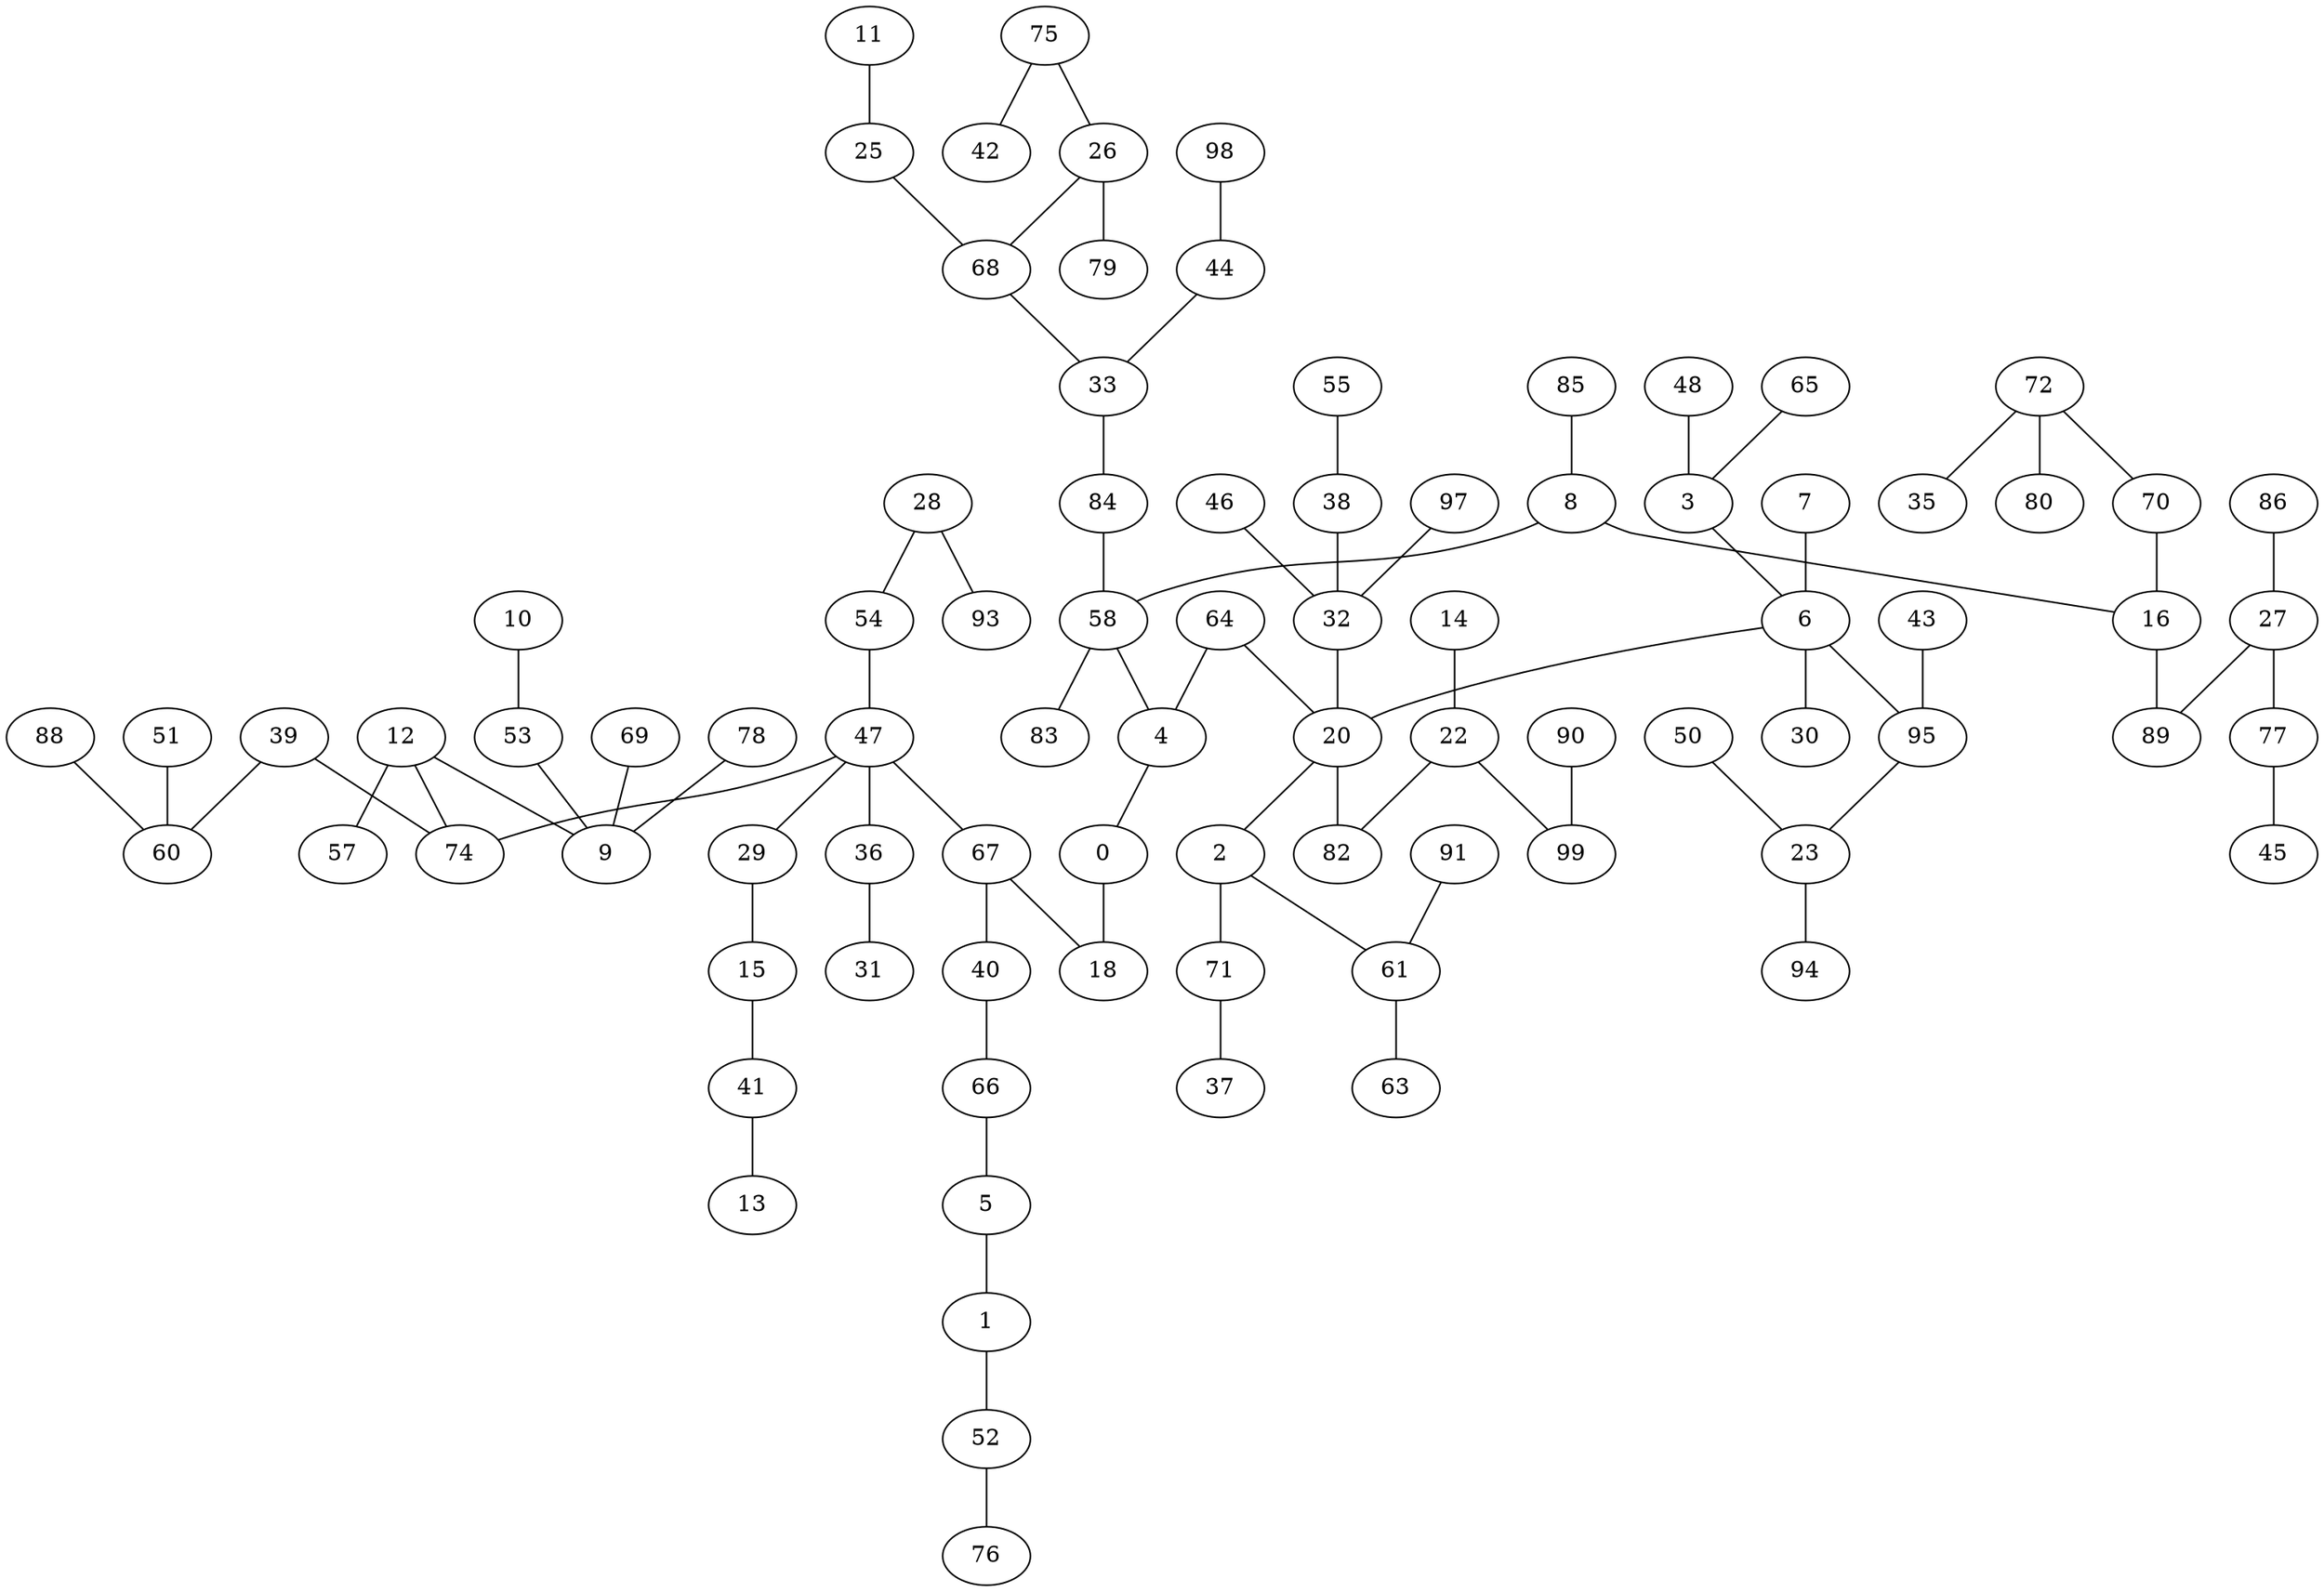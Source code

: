 graph{
4 -- 0;
8 -- 16;
16 -- 89;
70 -- 16;
54 -- 47;
68 -- 33;
47 -- 29;
64 -- 20;
64 -- 4;
36 -- 31;
33 -- 84;
46 -- 32;
0 -- 18;
84 -- 58;
66 -- 5;
47 -- 67;
8 -- 58;
44 -- 33;
67 -- 18;
40 -- 66;
47 -- 74;
58 -- 83;
58 -- 4;
47 -- 36;
85 -- 8;
67 -- 40;
48 -- 3;
2 -- 71;
88 -- 60;
65 -- 3;
39 -- 60;
98 -- 44;
10 -- 53;
41 -- 13;
3 -- 6;
95 -- 23;
69 -- 9;
26 -- 68;
75 -- 26;
28 -- 54;
43 -- 95;
50 -- 23;
1 -- 52;
90 -- 99;
20 -- 2;
6 -- 20;
12 -- 9;
28 -- 93;
53 -- 9;
29 -- 15;
52 -- 76;
11 -- 25;
2 -- 61;
39 -- 74;
22 -- 99;
22 -- 82;
91 -- 61;
20 -- 82;
6 -- 30;
25 -- 68;
51 -- 60;
15 -- 41;
72 -- 35;
5 -- 1;
77 -- 45;
14 -- 22;
55 -- 38;
32 -- 20;
78 -- 9;
12 -- 57;
26 -- 79;
23 -- 94;
72 -- 80;
61 -- 63;
38 -- 32;
6 -- 95;
72 -- 70;
75 -- 42;
27 -- 77;
7 -- 6;
71 -- 37;
97 -- 32;
86 -- 27;
12 -- 74;
27 -- 89;
}
